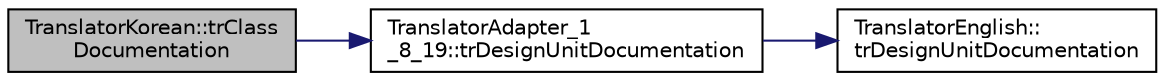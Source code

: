digraph "TranslatorKorean::trClassDocumentation"
{
 // LATEX_PDF_SIZE
  edge [fontname="Helvetica",fontsize="10",labelfontname="Helvetica",labelfontsize="10"];
  node [fontname="Helvetica",fontsize="10",shape=record];
  rankdir="LR";
  Node1 [label="TranslatorKorean::trClass\lDocumentation",height=0.2,width=0.4,color="black", fillcolor="grey75", style="filled", fontcolor="black",tooltip=" "];
  Node1 -> Node2 [color="midnightblue",fontsize="10",style="solid",fontname="Helvetica"];
  Node2 [label="TranslatorAdapter_1\l_8_19::trDesignUnitDocumentation",height=0.2,width=0.4,color="black", fillcolor="white", style="filled",URL="$classTranslatorAdapter__1__8__19.html#a4ee9915ad5d8a985e154d312208e78fe",tooltip=" "];
  Node2 -> Node3 [color="midnightblue",fontsize="10",style="solid",fontname="Helvetica"];
  Node3 [label="TranslatorEnglish::\ltrDesignUnitDocumentation",height=0.2,width=0.4,color="black", fillcolor="white", style="filled",URL="$classTranslatorEnglish.html#ac2bdc856383d60a10444ecd475fa00f7",tooltip=" "];
}
